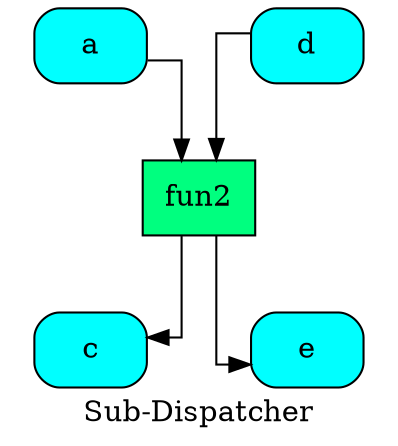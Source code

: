 digraph "Sub-Dispatcher" {
	graph [ratio=1]
	node [style=filled]
	label = "Sub-Dispatcher"
	splines = ortho
		"Sub-Dispatcher_-1739731674132073175" [label="{ c  }" fillcolor=cyan shape=Mrecord]
		"Sub-Dispatcher_-8503278920192876870" [label="{ a  }" fillcolor=cyan shape=Mrecord]
		"Sub-Dispatcher_4028652557604299651" [label="{ d  }" fillcolor=cyan shape=Mrecord]
		"Sub-Dispatcher_-6116169728861687157" [label="{ e  }" fillcolor=cyan shape=Mrecord]
		"Sub-Dispatcher_-6219333133727501803" [label="{ fun2  }" fillcolor=springgreen shape=record]
			"Sub-Dispatcher_-8503278920192876870" -> "Sub-Dispatcher_-6219333133727501803"
			"Sub-Dispatcher_4028652557604299651" -> "Sub-Dispatcher_-6219333133727501803"
			"Sub-Dispatcher_-6219333133727501803" -> "Sub-Dispatcher_-1739731674132073175"
			"Sub-Dispatcher_-6219333133727501803" -> "Sub-Dispatcher_-6116169728861687157"
}